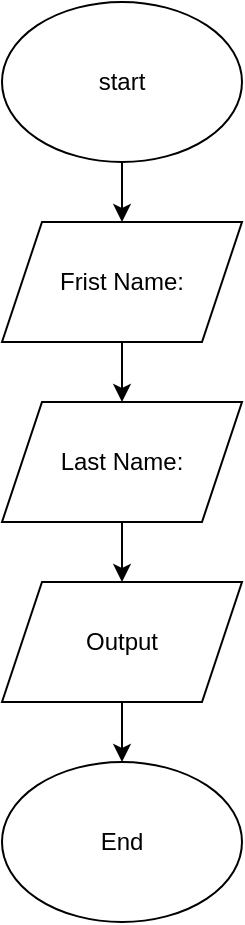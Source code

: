 <mxfile version="24.8.6">
  <diagram name="หน้า-1" id="IY87oygJnHesE6KYx2EU">
    <mxGraphModel dx="1050" dy="530" grid="1" gridSize="10" guides="1" tooltips="1" connect="1" arrows="1" fold="1" page="1" pageScale="1" pageWidth="827" pageHeight="1169" math="0" shadow="0">
      <root>
        <mxCell id="0" />
        <mxCell id="1" parent="0" />
        <mxCell id="DhF1V45KQ2lxHyCD6Vbx-6" value="" style="edgeStyle=orthogonalEdgeStyle;rounded=0;orthogonalLoop=1;jettySize=auto;html=1;" edge="1" parent="1" source="DhF1V45KQ2lxHyCD6Vbx-1" target="DhF1V45KQ2lxHyCD6Vbx-2">
          <mxGeometry relative="1" as="geometry" />
        </mxCell>
        <mxCell id="DhF1V45KQ2lxHyCD6Vbx-1" value="start" style="ellipse;whiteSpace=wrap;html=1;" vertex="1" parent="1">
          <mxGeometry x="354" y="10" width="120" height="80" as="geometry" />
        </mxCell>
        <mxCell id="DhF1V45KQ2lxHyCD6Vbx-7" value="" style="edgeStyle=orthogonalEdgeStyle;rounded=0;orthogonalLoop=1;jettySize=auto;html=1;" edge="1" parent="1" source="DhF1V45KQ2lxHyCD6Vbx-2" target="DhF1V45KQ2lxHyCD6Vbx-3">
          <mxGeometry relative="1" as="geometry" />
        </mxCell>
        <mxCell id="DhF1V45KQ2lxHyCD6Vbx-2" value="Frist Name:" style="shape=parallelogram;perimeter=parallelogramPerimeter;whiteSpace=wrap;html=1;fixedSize=1;" vertex="1" parent="1">
          <mxGeometry x="354" y="120" width="120" height="60" as="geometry" />
        </mxCell>
        <mxCell id="DhF1V45KQ2lxHyCD6Vbx-9" value="" style="edgeStyle=orthogonalEdgeStyle;rounded=0;orthogonalLoop=1;jettySize=auto;html=1;" edge="1" parent="1" source="DhF1V45KQ2lxHyCD6Vbx-3" target="DhF1V45KQ2lxHyCD6Vbx-8">
          <mxGeometry relative="1" as="geometry" />
        </mxCell>
        <mxCell id="DhF1V45KQ2lxHyCD6Vbx-3" value="Last Name:" style="shape=parallelogram;perimeter=parallelogramPerimeter;whiteSpace=wrap;html=1;fixedSize=1;" vertex="1" parent="1">
          <mxGeometry x="354" y="210" width="120" height="60" as="geometry" />
        </mxCell>
        <mxCell id="DhF1V45KQ2lxHyCD6Vbx-11" value="" style="edgeStyle=orthogonalEdgeStyle;rounded=0;orthogonalLoop=1;jettySize=auto;html=1;" edge="1" parent="1" source="DhF1V45KQ2lxHyCD6Vbx-8" target="DhF1V45KQ2lxHyCD6Vbx-10">
          <mxGeometry relative="1" as="geometry" />
        </mxCell>
        <mxCell id="DhF1V45KQ2lxHyCD6Vbx-8" value="Output" style="shape=parallelogram;perimeter=parallelogramPerimeter;whiteSpace=wrap;html=1;fixedSize=1;" vertex="1" parent="1">
          <mxGeometry x="354" y="300" width="120" height="60" as="geometry" />
        </mxCell>
        <mxCell id="DhF1V45KQ2lxHyCD6Vbx-10" value="End" style="ellipse;whiteSpace=wrap;html=1;" vertex="1" parent="1">
          <mxGeometry x="354" y="390" width="120" height="80" as="geometry" />
        </mxCell>
      </root>
    </mxGraphModel>
  </diagram>
</mxfile>
